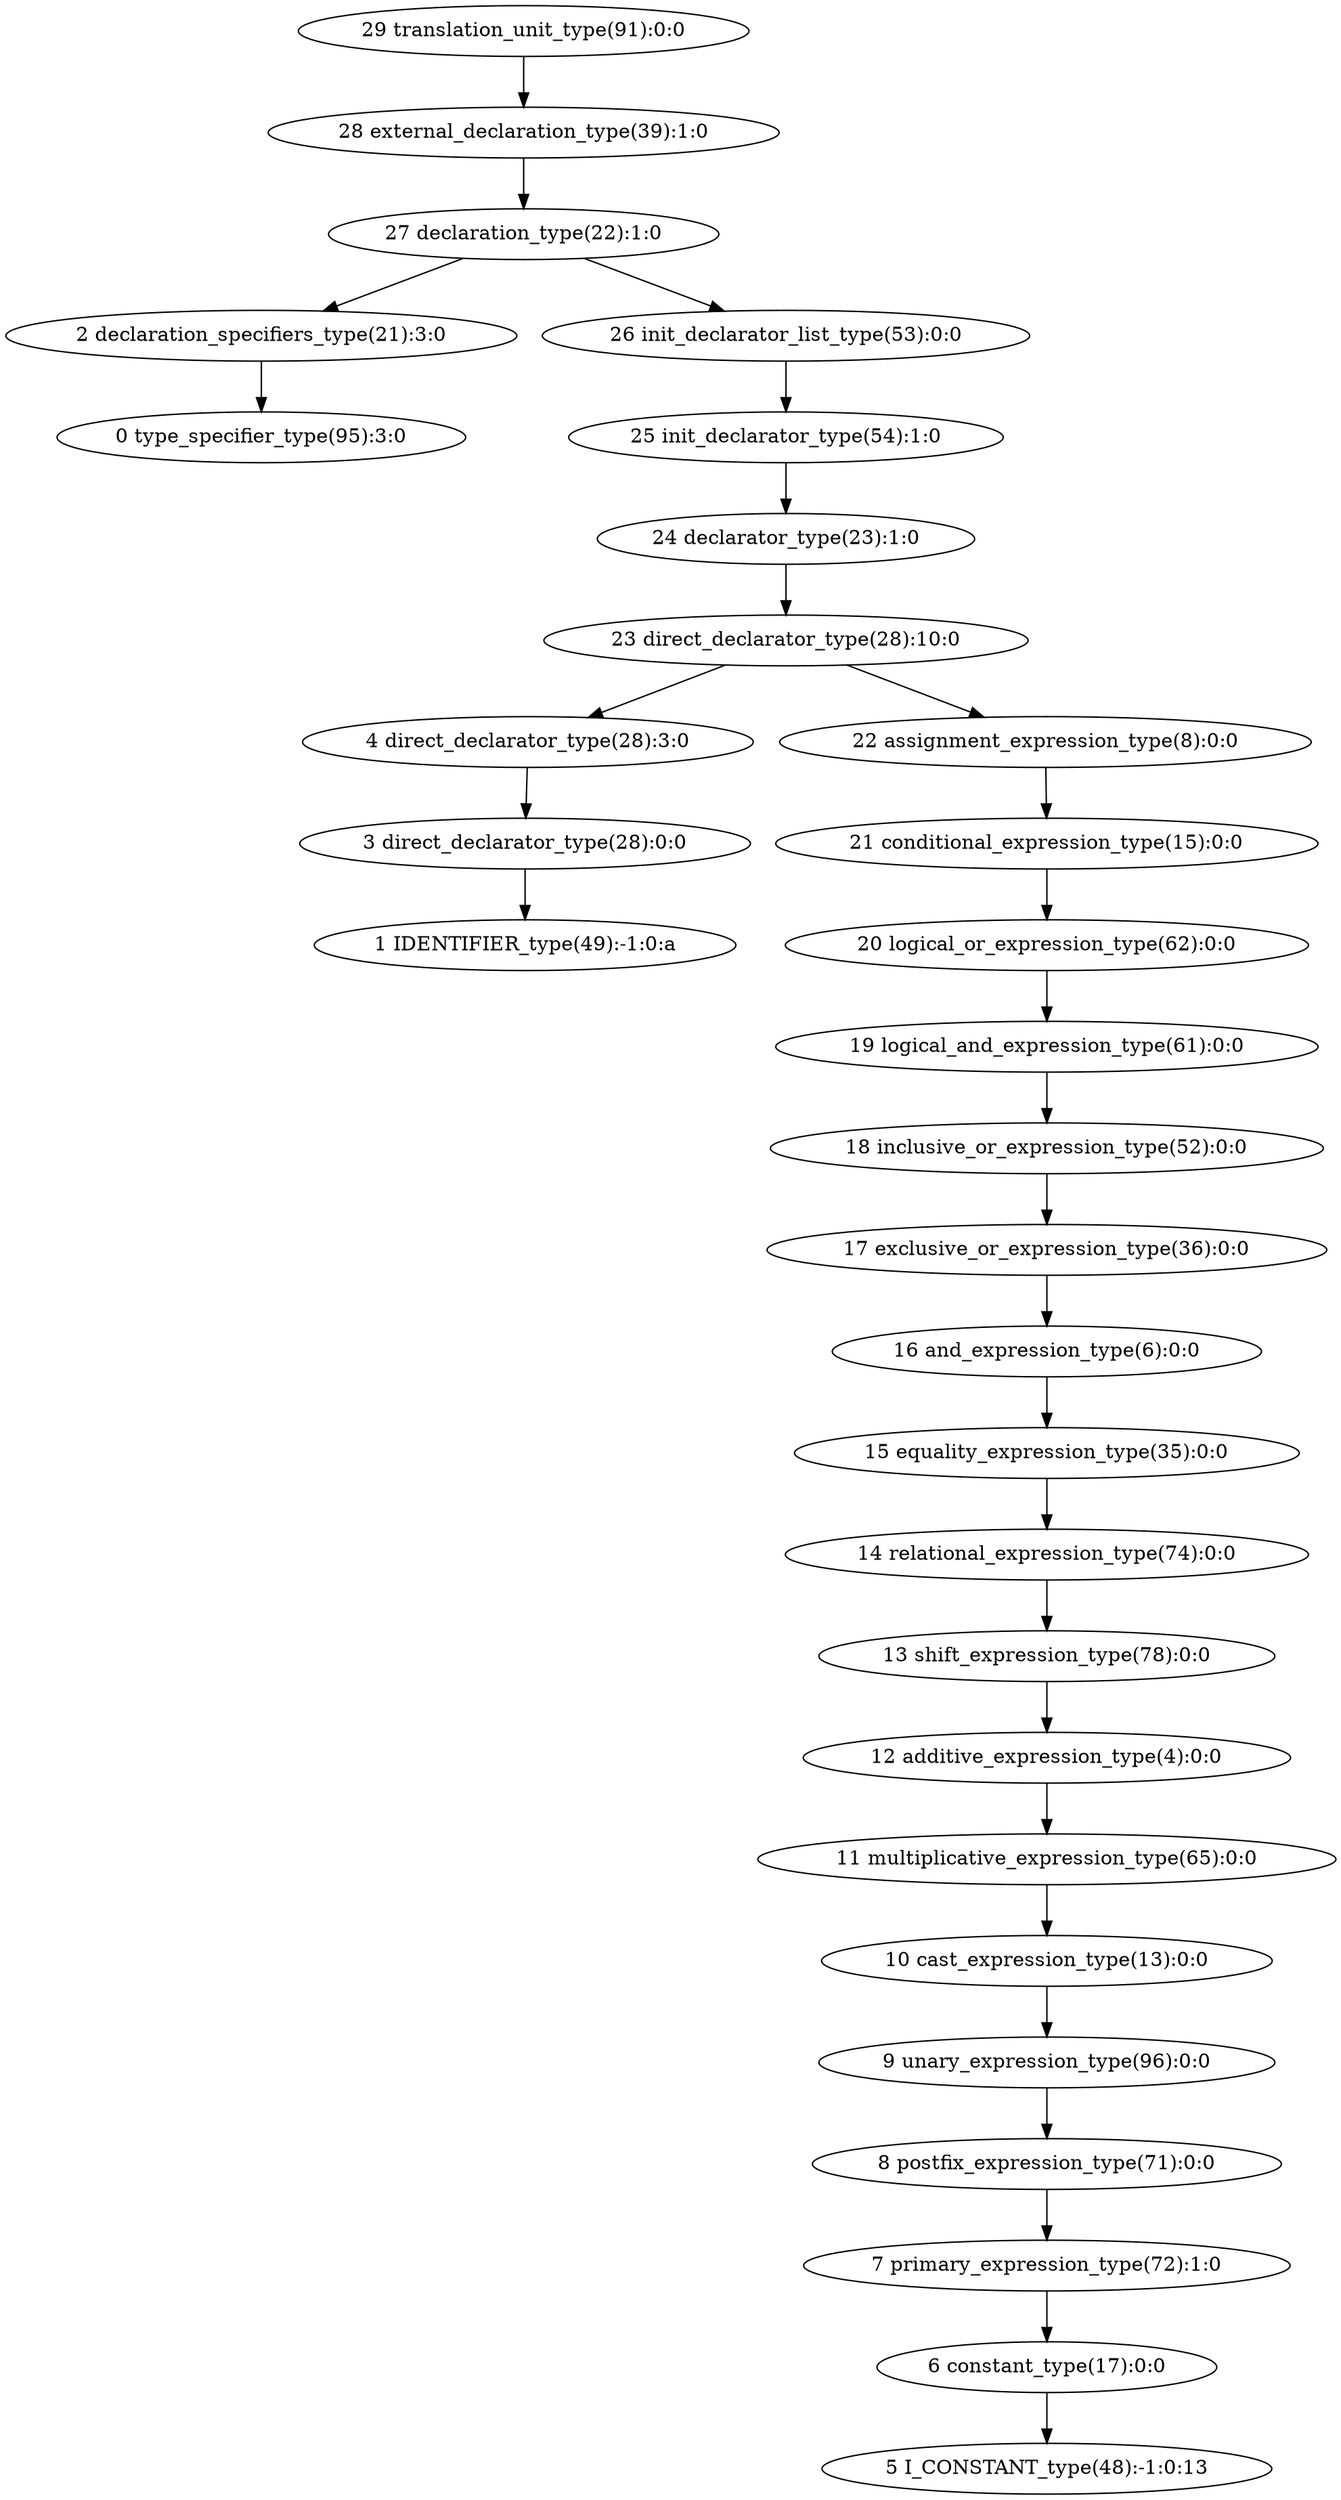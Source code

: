 digraph G{
29[label="29 translation_unit_type(91):0:0"];
28[label="28 external_declaration_type(39):1:0"];
29->28;
28[label="28 external_declaration_type(39):1:0"];
27[label="27 declaration_type(22):1:0"];
28->27;
27[label="27 declaration_type(22):1:0"];
2[label="2 declaration_specifiers_type(21):3:0"];
27->2;
2[label="2 declaration_specifiers_type(21):3:0"];
0[label="0 type_specifier_type(95):3:0"];
2->0;
0[label="0 type_specifier_type(95):3:0"];
26[label="26 init_declarator_list_type(53):0:0"];
27->26;
26[label="26 init_declarator_list_type(53):0:0"];
25[label="25 init_declarator_type(54):1:0"];
26->25;
25[label="25 init_declarator_type(54):1:0"];
24[label="24 declarator_type(23):1:0"];
25->24;
24[label="24 declarator_type(23):1:0"];
23[label="23 direct_declarator_type(28):10:0"];
24->23;
23[label="23 direct_declarator_type(28):10:0"];
4[label="4 direct_declarator_type(28):3:0"];
23->4;
4[label="4 direct_declarator_type(28):3:0"];
3[label="3 direct_declarator_type(28):0:0"];
4->3;
3[label="3 direct_declarator_type(28):0:0"];
1[label="1 IDENTIFIER_type(49):-1:0:a"];
3->1;
1[label="1 IDENTIFIER_type(49):-1:0:a"];
22[label="22 assignment_expression_type(8):0:0"];
23->22;
22[label="22 assignment_expression_type(8):0:0"];
21[label="21 conditional_expression_type(15):0:0"];
22->21;
21[label="21 conditional_expression_type(15):0:0"];
20[label="20 logical_or_expression_type(62):0:0"];
21->20;
20[label="20 logical_or_expression_type(62):0:0"];
19[label="19 logical_and_expression_type(61):0:0"];
20->19;
19[label="19 logical_and_expression_type(61):0:0"];
18[label="18 inclusive_or_expression_type(52):0:0"];
19->18;
18[label="18 inclusive_or_expression_type(52):0:0"];
17[label="17 exclusive_or_expression_type(36):0:0"];
18->17;
17[label="17 exclusive_or_expression_type(36):0:0"];
16[label="16 and_expression_type(6):0:0"];
17->16;
16[label="16 and_expression_type(6):0:0"];
15[label="15 equality_expression_type(35):0:0"];
16->15;
15[label="15 equality_expression_type(35):0:0"];
14[label="14 relational_expression_type(74):0:0"];
15->14;
14[label="14 relational_expression_type(74):0:0"];
13[label="13 shift_expression_type(78):0:0"];
14->13;
13[label="13 shift_expression_type(78):0:0"];
12[label="12 additive_expression_type(4):0:0"];
13->12;
12[label="12 additive_expression_type(4):0:0"];
11[label="11 multiplicative_expression_type(65):0:0"];
12->11;
11[label="11 multiplicative_expression_type(65):0:0"];
10[label="10 cast_expression_type(13):0:0"];
11->10;
10[label="10 cast_expression_type(13):0:0"];
9[label="9 unary_expression_type(96):0:0"];
10->9;
9[label="9 unary_expression_type(96):0:0"];
8[label="8 postfix_expression_type(71):0:0"];
9->8;
8[label="8 postfix_expression_type(71):0:0"];
7[label="7 primary_expression_type(72):1:0"];
8->7;
7[label="7 primary_expression_type(72):1:0"];
6[label="6 constant_type(17):0:0"];
7->6;
6[label="6 constant_type(17):0:0"];
5[label="5 I_CONSTANT_type(48):-1:0:13"];
6->5;
5[label="5 I_CONSTANT_type(48):-1:0:13"];
}
